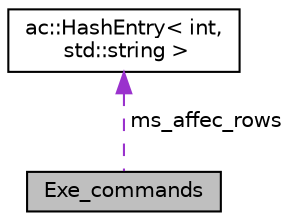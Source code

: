 digraph "Exe_commands"
{
  edge [fontname="Helvetica",fontsize="10",labelfontname="Helvetica",labelfontsize="10"];
  node [fontname="Helvetica",fontsize="10",shape=record];
  Node1 [label="Exe_commands",height=0.2,width=0.4,color="black", fillcolor="grey75", style="filled", fontcolor="black"];
  Node2 -> Node1 [dir="back",color="darkorchid3",fontsize="10",style="dashed",label=" ms_affec_rows" ,fontname="Helvetica"];
  Node2 [label="ac::HashEntry\< int,\l std::string \>",height=0.2,width=0.4,color="black", fillcolor="white", style="filled",URL="$classac_1_1HashEntry.html"];
}
